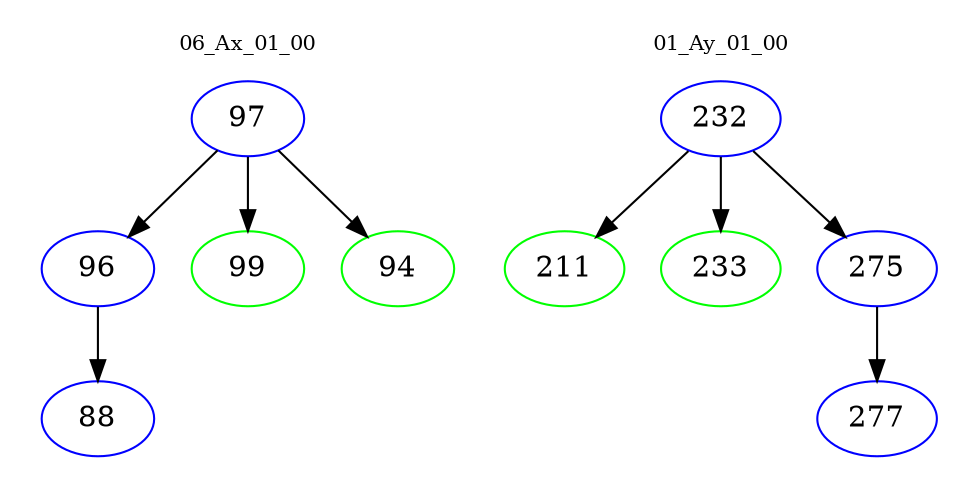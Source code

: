 digraph{
subgraph cluster_0 {
color = white
label = "06_Ax_01_00";
fontsize=10;
T0_97 [label="97", color="blue"]
T0_97 -> T0_96 [color="black"]
T0_96 [label="96", color="blue"]
T0_96 -> T0_88 [color="black"]
T0_88 [label="88", color="blue"]
T0_97 -> T0_99 [color="black"]
T0_99 [label="99", color="green"]
T0_97 -> T0_94 [color="black"]
T0_94 [label="94", color="green"]
}
subgraph cluster_1 {
color = white
label = "01_Ay_01_00";
fontsize=10;
T1_232 [label="232", color="blue"]
T1_232 -> T1_211 [color="black"]
T1_211 [label="211", color="green"]
T1_232 -> T1_233 [color="black"]
T1_233 [label="233", color="green"]
T1_232 -> T1_275 [color="black"]
T1_275 [label="275", color="blue"]
T1_275 -> T1_277 [color="black"]
T1_277 [label="277", color="blue"]
}
}
